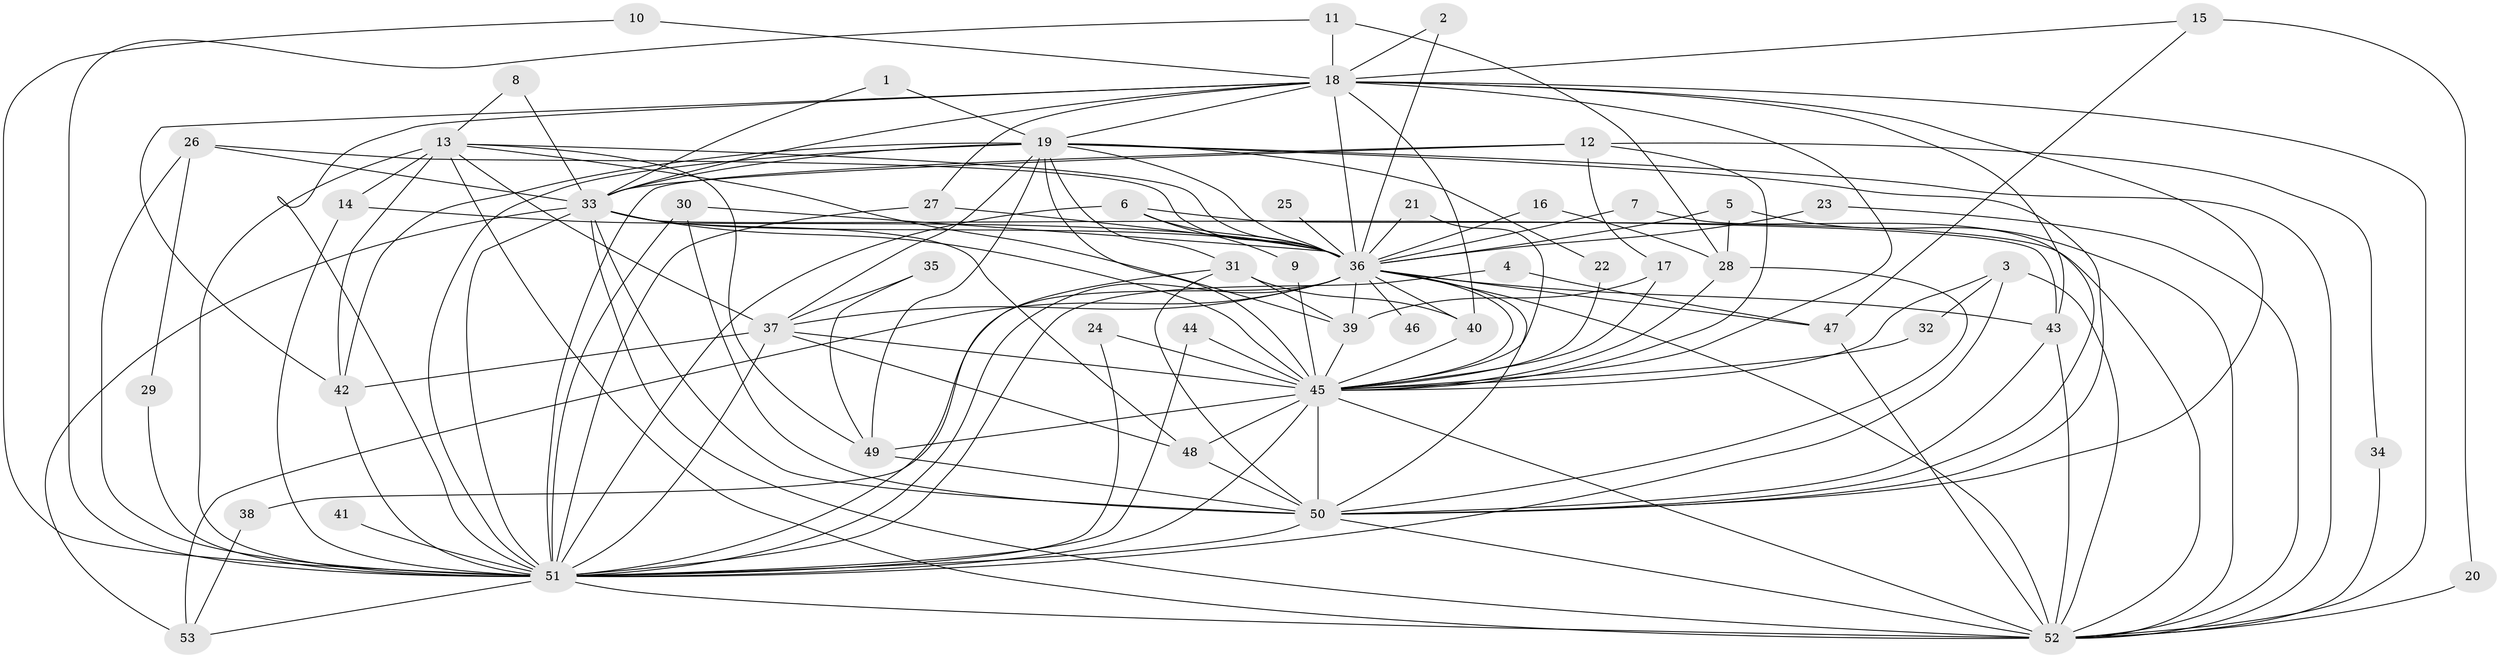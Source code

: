 // original degree distribution, {19: 0.018867924528301886, 20: 0.018867924528301886, 24: 0.009433962264150943, 18: 0.018867924528301886, 33: 0.009433962264150943, 17: 0.018867924528301886, 4: 0.07547169811320754, 6: 0.018867924528301886, 5: 0.07547169811320754, 2: 0.5377358490566038, 3: 0.1792452830188679, 7: 0.018867924528301886}
// Generated by graph-tools (version 1.1) at 2025/49/03/09/25 03:49:29]
// undirected, 53 vertices, 145 edges
graph export_dot {
graph [start="1"]
  node [color=gray90,style=filled];
  1;
  2;
  3;
  4;
  5;
  6;
  7;
  8;
  9;
  10;
  11;
  12;
  13;
  14;
  15;
  16;
  17;
  18;
  19;
  20;
  21;
  22;
  23;
  24;
  25;
  26;
  27;
  28;
  29;
  30;
  31;
  32;
  33;
  34;
  35;
  36;
  37;
  38;
  39;
  40;
  41;
  42;
  43;
  44;
  45;
  46;
  47;
  48;
  49;
  50;
  51;
  52;
  53;
  1 -- 19 [weight=1.0];
  1 -- 33 [weight=1.0];
  2 -- 18 [weight=1.0];
  2 -- 36 [weight=1.0];
  3 -- 32 [weight=1.0];
  3 -- 45 [weight=1.0];
  3 -- 51 [weight=1.0];
  3 -- 52 [weight=1.0];
  4 -- 47 [weight=1.0];
  4 -- 51 [weight=1.0];
  5 -- 28 [weight=1.0];
  5 -- 36 [weight=1.0];
  5 -- 52 [weight=1.0];
  6 -- 9 [weight=1.0];
  6 -- 36 [weight=1.0];
  6 -- 51 [weight=1.0];
  6 -- 52 [weight=1.0];
  7 -- 36 [weight=1.0];
  7 -- 50 [weight=1.0];
  8 -- 13 [weight=1.0];
  8 -- 33 [weight=1.0];
  9 -- 45 [weight=1.0];
  10 -- 18 [weight=1.0];
  10 -- 51 [weight=1.0];
  11 -- 18 [weight=1.0];
  11 -- 28 [weight=1.0];
  11 -- 51 [weight=1.0];
  12 -- 17 [weight=1.0];
  12 -- 33 [weight=1.0];
  12 -- 34 [weight=1.0];
  12 -- 45 [weight=1.0];
  12 -- 51 [weight=1.0];
  13 -- 14 [weight=1.0];
  13 -- 36 [weight=1.0];
  13 -- 37 [weight=1.0];
  13 -- 39 [weight=1.0];
  13 -- 42 [weight=1.0];
  13 -- 49 [weight=1.0];
  13 -- 51 [weight=2.0];
  13 -- 52 [weight=2.0];
  14 -- 36 [weight=1.0];
  14 -- 51 [weight=1.0];
  15 -- 18 [weight=1.0];
  15 -- 20 [weight=1.0];
  15 -- 47 [weight=1.0];
  16 -- 28 [weight=1.0];
  16 -- 36 [weight=1.0];
  17 -- 39 [weight=1.0];
  17 -- 45 [weight=1.0];
  18 -- 19 [weight=1.0];
  18 -- 27 [weight=1.0];
  18 -- 33 [weight=1.0];
  18 -- 36 [weight=2.0];
  18 -- 40 [weight=1.0];
  18 -- 42 [weight=1.0];
  18 -- 43 [weight=1.0];
  18 -- 45 [weight=2.0];
  18 -- 50 [weight=1.0];
  18 -- 51 [weight=2.0];
  18 -- 52 [weight=1.0];
  19 -- 22 [weight=1.0];
  19 -- 31 [weight=1.0];
  19 -- 33 [weight=1.0];
  19 -- 36 [weight=1.0];
  19 -- 37 [weight=1.0];
  19 -- 42 [weight=1.0];
  19 -- 45 [weight=2.0];
  19 -- 49 [weight=1.0];
  19 -- 50 [weight=1.0];
  19 -- 51 [weight=2.0];
  19 -- 52 [weight=2.0];
  20 -- 52 [weight=1.0];
  21 -- 36 [weight=1.0];
  21 -- 45 [weight=1.0];
  22 -- 45 [weight=1.0];
  23 -- 36 [weight=1.0];
  23 -- 52 [weight=1.0];
  24 -- 45 [weight=1.0];
  24 -- 51 [weight=1.0];
  25 -- 36 [weight=1.0];
  26 -- 29 [weight=1.0];
  26 -- 33 [weight=1.0];
  26 -- 36 [weight=1.0];
  26 -- 51 [weight=1.0];
  27 -- 36 [weight=1.0];
  27 -- 51 [weight=1.0];
  28 -- 45 [weight=1.0];
  28 -- 50 [weight=1.0];
  29 -- 51 [weight=1.0];
  30 -- 36 [weight=1.0];
  30 -- 50 [weight=1.0];
  30 -- 51 [weight=1.0];
  31 -- 39 [weight=1.0];
  31 -- 40 [weight=1.0];
  31 -- 50 [weight=1.0];
  31 -- 51 [weight=1.0];
  32 -- 45 [weight=1.0];
  33 -- 36 [weight=1.0];
  33 -- 43 [weight=1.0];
  33 -- 45 [weight=2.0];
  33 -- 48 [weight=1.0];
  33 -- 50 [weight=2.0];
  33 -- 51 [weight=2.0];
  33 -- 52 [weight=1.0];
  33 -- 53 [weight=1.0];
  34 -- 52 [weight=1.0];
  35 -- 37 [weight=1.0];
  35 -- 49 [weight=1.0];
  36 -- 37 [weight=1.0];
  36 -- 38 [weight=1.0];
  36 -- 39 [weight=1.0];
  36 -- 40 [weight=1.0];
  36 -- 43 [weight=1.0];
  36 -- 45 [weight=2.0];
  36 -- 46 [weight=1.0];
  36 -- 47 [weight=3.0];
  36 -- 50 [weight=1.0];
  36 -- 51 [weight=2.0];
  36 -- 52 [weight=1.0];
  36 -- 53 [weight=2.0];
  37 -- 42 [weight=1.0];
  37 -- 45 [weight=1.0];
  37 -- 48 [weight=1.0];
  37 -- 51 [weight=1.0];
  38 -- 53 [weight=1.0];
  39 -- 45 [weight=1.0];
  40 -- 45 [weight=1.0];
  41 -- 51 [weight=1.0];
  42 -- 51 [weight=1.0];
  43 -- 50 [weight=1.0];
  43 -- 52 [weight=1.0];
  44 -- 45 [weight=1.0];
  44 -- 51 [weight=1.0];
  45 -- 48 [weight=1.0];
  45 -- 49 [weight=2.0];
  45 -- 50 [weight=3.0];
  45 -- 51 [weight=4.0];
  45 -- 52 [weight=2.0];
  47 -- 52 [weight=1.0];
  48 -- 50 [weight=1.0];
  49 -- 50 [weight=1.0];
  50 -- 51 [weight=2.0];
  50 -- 52 [weight=1.0];
  51 -- 52 [weight=2.0];
  51 -- 53 [weight=2.0];
}
